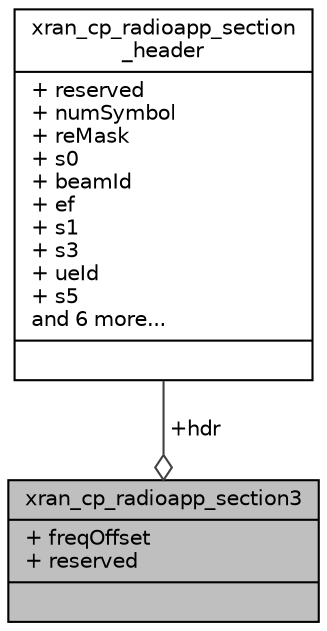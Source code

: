 digraph "xran_cp_radioapp_section3"
{
 // LATEX_PDF_SIZE
  edge [fontname="Helvetica",fontsize="10",labelfontname="Helvetica",labelfontsize="10"];
  node [fontname="Helvetica",fontsize="10",shape=record];
  Node1 [label="{xran_cp_radioapp_section3\n|+ freqOffset\l+ reserved\l|}",height=0.2,width=0.4,color="black", fillcolor="grey75", style="filled", fontcolor="black",tooltip=" "];
  Node2 -> Node1 [color="grey25",fontsize="10",style="solid",label=" +hdr" ,arrowhead="odiamond",fontname="Helvetica"];
  Node2 [label="{xran_cp_radioapp_section\l_header\n|+ reserved\l+ numSymbol\l+ reMask\l+ s0\l+ beamId\l+ ef\l+ s1\l+ s3\l+ ueId\l+ s5\land 6 more...\l|}",height=0.2,width=0.4,color="black", fillcolor="white", style="filled",URL="$structxran__cp__radioapp__section__header.html",tooltip=" "];
}
